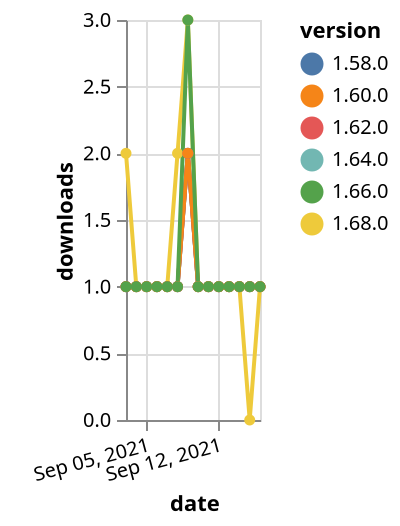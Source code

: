 {"$schema": "https://vega.github.io/schema/vega-lite/v5.json", "description": "A simple bar chart with embedded data.", "data": {"values": [{"date": "2021-09-03", "total": 155, "delta": 1, "version": "1.64.0"}, {"date": "2021-09-04", "total": 156, "delta": 1, "version": "1.64.0"}, {"date": "2021-09-05", "total": 157, "delta": 1, "version": "1.64.0"}, {"date": "2021-09-06", "total": 158, "delta": 1, "version": "1.64.0"}, {"date": "2021-09-07", "total": 159, "delta": 1, "version": "1.64.0"}, {"date": "2021-09-08", "total": 160, "delta": 1, "version": "1.64.0"}, {"date": "2021-09-09", "total": 162, "delta": 2, "version": "1.64.0"}, {"date": "2021-09-10", "total": 163, "delta": 1, "version": "1.64.0"}, {"date": "2021-09-11", "total": 164, "delta": 1, "version": "1.64.0"}, {"date": "2021-09-12", "total": 165, "delta": 1, "version": "1.64.0"}, {"date": "2021-09-13", "total": 166, "delta": 1, "version": "1.64.0"}, {"date": "2021-09-14", "total": 167, "delta": 1, "version": "1.64.0"}, {"date": "2021-09-15", "total": 168, "delta": 1, "version": "1.64.0"}, {"date": "2021-09-16", "total": 169, "delta": 1, "version": "1.64.0"}, {"date": "2021-09-03", "total": 236, "delta": 1, "version": "1.58.0"}, {"date": "2021-09-04", "total": 237, "delta": 1, "version": "1.58.0"}, {"date": "2021-09-05", "total": 238, "delta": 1, "version": "1.58.0"}, {"date": "2021-09-06", "total": 239, "delta": 1, "version": "1.58.0"}, {"date": "2021-09-07", "total": 240, "delta": 1, "version": "1.58.0"}, {"date": "2021-09-08", "total": 241, "delta": 1, "version": "1.58.0"}, {"date": "2021-09-09", "total": 243, "delta": 2, "version": "1.58.0"}, {"date": "2021-09-10", "total": 244, "delta": 1, "version": "1.58.0"}, {"date": "2021-09-11", "total": 245, "delta": 1, "version": "1.58.0"}, {"date": "2021-09-12", "total": 246, "delta": 1, "version": "1.58.0"}, {"date": "2021-09-13", "total": 247, "delta": 1, "version": "1.58.0"}, {"date": "2021-09-14", "total": 248, "delta": 1, "version": "1.58.0"}, {"date": "2021-09-15", "total": 249, "delta": 1, "version": "1.58.0"}, {"date": "2021-09-16", "total": 250, "delta": 1, "version": "1.58.0"}, {"date": "2021-09-03", "total": 119, "delta": 2, "version": "1.68.0"}, {"date": "2021-09-04", "total": 120, "delta": 1, "version": "1.68.0"}, {"date": "2021-09-05", "total": 121, "delta": 1, "version": "1.68.0"}, {"date": "2021-09-06", "total": 122, "delta": 1, "version": "1.68.0"}, {"date": "2021-09-07", "total": 123, "delta": 1, "version": "1.68.0"}, {"date": "2021-09-08", "total": 125, "delta": 2, "version": "1.68.0"}, {"date": "2021-09-09", "total": 128, "delta": 3, "version": "1.68.0"}, {"date": "2021-09-10", "total": 129, "delta": 1, "version": "1.68.0"}, {"date": "2021-09-11", "total": 130, "delta": 1, "version": "1.68.0"}, {"date": "2021-09-12", "total": 131, "delta": 1, "version": "1.68.0"}, {"date": "2021-09-13", "total": 132, "delta": 1, "version": "1.68.0"}, {"date": "2021-09-14", "total": 133, "delta": 1, "version": "1.68.0"}, {"date": "2021-09-15", "total": 133, "delta": 0, "version": "1.68.0"}, {"date": "2021-09-16", "total": 134, "delta": 1, "version": "1.68.0"}, {"date": "2021-09-03", "total": 175, "delta": 1, "version": "1.62.0"}, {"date": "2021-09-04", "total": 176, "delta": 1, "version": "1.62.0"}, {"date": "2021-09-05", "total": 177, "delta": 1, "version": "1.62.0"}, {"date": "2021-09-06", "total": 178, "delta": 1, "version": "1.62.0"}, {"date": "2021-09-07", "total": 179, "delta": 1, "version": "1.62.0"}, {"date": "2021-09-08", "total": 180, "delta": 1, "version": "1.62.0"}, {"date": "2021-09-09", "total": 182, "delta": 2, "version": "1.62.0"}, {"date": "2021-09-10", "total": 183, "delta": 1, "version": "1.62.0"}, {"date": "2021-09-11", "total": 184, "delta": 1, "version": "1.62.0"}, {"date": "2021-09-12", "total": 185, "delta": 1, "version": "1.62.0"}, {"date": "2021-09-13", "total": 186, "delta": 1, "version": "1.62.0"}, {"date": "2021-09-14", "total": 187, "delta": 1, "version": "1.62.0"}, {"date": "2021-09-15", "total": 188, "delta": 1, "version": "1.62.0"}, {"date": "2021-09-16", "total": 189, "delta": 1, "version": "1.62.0"}, {"date": "2021-09-03", "total": 180, "delta": 1, "version": "1.60.0"}, {"date": "2021-09-04", "total": 181, "delta": 1, "version": "1.60.0"}, {"date": "2021-09-05", "total": 182, "delta": 1, "version": "1.60.0"}, {"date": "2021-09-06", "total": 183, "delta": 1, "version": "1.60.0"}, {"date": "2021-09-07", "total": 184, "delta": 1, "version": "1.60.0"}, {"date": "2021-09-08", "total": 185, "delta": 1, "version": "1.60.0"}, {"date": "2021-09-09", "total": 187, "delta": 2, "version": "1.60.0"}, {"date": "2021-09-10", "total": 188, "delta": 1, "version": "1.60.0"}, {"date": "2021-09-11", "total": 189, "delta": 1, "version": "1.60.0"}, {"date": "2021-09-12", "total": 190, "delta": 1, "version": "1.60.0"}, {"date": "2021-09-13", "total": 191, "delta": 1, "version": "1.60.0"}, {"date": "2021-09-14", "total": 192, "delta": 1, "version": "1.60.0"}, {"date": "2021-09-15", "total": 193, "delta": 1, "version": "1.60.0"}, {"date": "2021-09-16", "total": 194, "delta": 1, "version": "1.60.0"}, {"date": "2021-09-03", "total": 164, "delta": 1, "version": "1.66.0"}, {"date": "2021-09-04", "total": 165, "delta": 1, "version": "1.66.0"}, {"date": "2021-09-05", "total": 166, "delta": 1, "version": "1.66.0"}, {"date": "2021-09-06", "total": 167, "delta": 1, "version": "1.66.0"}, {"date": "2021-09-07", "total": 168, "delta": 1, "version": "1.66.0"}, {"date": "2021-09-08", "total": 169, "delta": 1, "version": "1.66.0"}, {"date": "2021-09-09", "total": 172, "delta": 3, "version": "1.66.0"}, {"date": "2021-09-10", "total": 173, "delta": 1, "version": "1.66.0"}, {"date": "2021-09-11", "total": 174, "delta": 1, "version": "1.66.0"}, {"date": "2021-09-12", "total": 175, "delta": 1, "version": "1.66.0"}, {"date": "2021-09-13", "total": 176, "delta": 1, "version": "1.66.0"}, {"date": "2021-09-14", "total": 177, "delta": 1, "version": "1.66.0"}, {"date": "2021-09-15", "total": 178, "delta": 1, "version": "1.66.0"}, {"date": "2021-09-16", "total": 179, "delta": 1, "version": "1.66.0"}]}, "width": "container", "mark": {"type": "line", "point": {"filled": true}}, "encoding": {"x": {"field": "date", "type": "temporal", "timeUnit": "yearmonthdate", "title": "date", "axis": {"labelAngle": -15}}, "y": {"field": "delta", "type": "quantitative", "title": "downloads"}, "color": {"field": "version", "type": "nominal"}, "tooltip": {"field": "delta"}}}